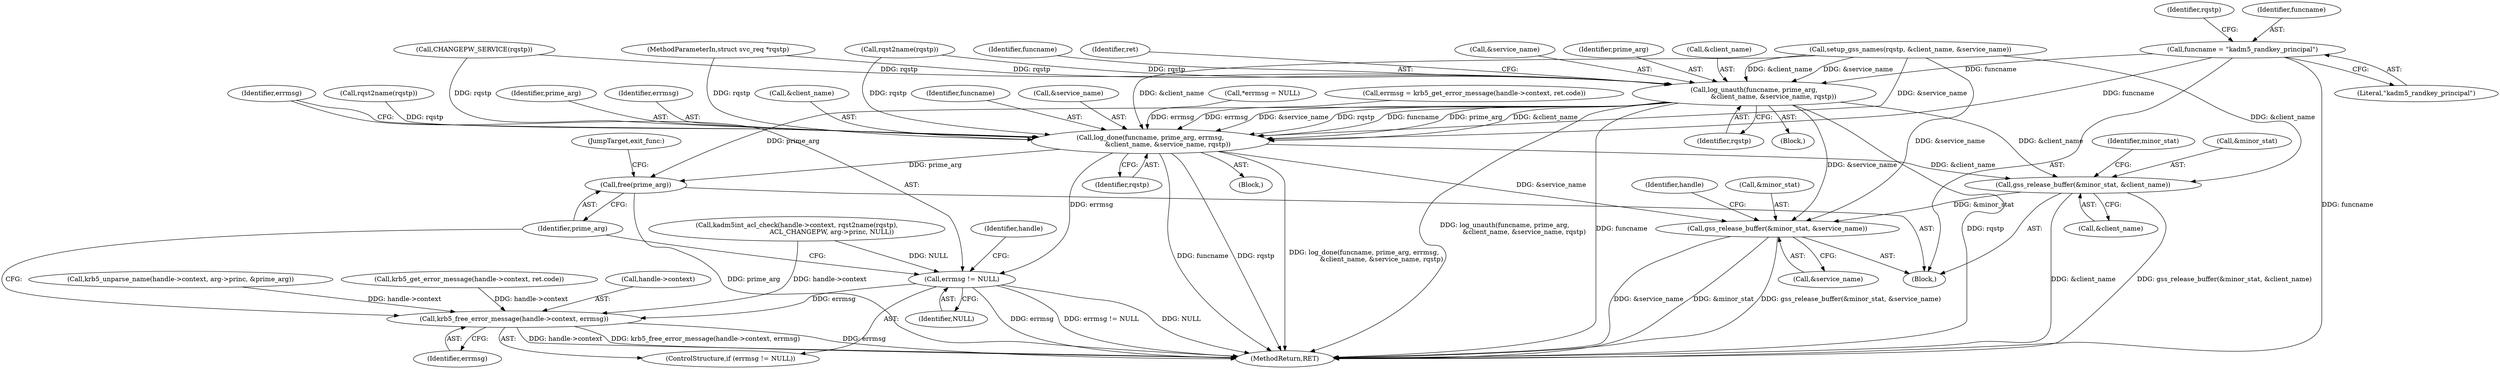 digraph "0_krb5_83ed75feba32e46f736fcce0d96a0445f29b96c2_1@API" {
"1000157" [label="(Call,funcname = \"kadm5_randkey_principal\")"];
"1000270" [label="(Call,log_unauth(funcname, prime_arg,\n                   &client_name, &service_name, rqstp))"];
"1000322" [label="(Call,log_done(funcname, prime_arg, errmsg,\n                 &client_name, &service_name, rqstp))"];
"1000332" [label="(Call,errmsg != NULL)"];
"1000335" [label="(Call,krb5_free_error_message(handle->context, errmsg))"];
"1000340" [label="(Call,free(prime_arg))"];
"1000343" [label="(Call,gss_release_buffer(&minor_stat, &client_name))"];
"1000348" [label="(Call,gss_release_buffer(&minor_stat, &service_name))"];
"1000331" [label="(ControlStructure,if (errmsg != NULL))"];
"1000273" [label="(Call,&client_name)"];
"1000230" [label="(Call,CHANGEPW_SERVICE(rqstp))"];
"1000354" [label="(Identifier,handle)"];
"1000343" [label="(Call,gss_release_buffer(&minor_stat, &client_name))"];
"1000335" [label="(Call,krb5_free_error_message(handle->context, errmsg))"];
"1000163" [label="(Identifier,rqstp)"];
"1000358" [label="(MethodReturn,RET)"];
"1000102" [label="(MethodParameterIn,struct svc_req *rqstp)"];
"1000324" [label="(Identifier,prime_arg)"];
"1000232" [label="(Call,kadm5int_acl_check(handle->context, rqst2name(rqstp),\n                                  ACL_CHANGEPW, arg->princ, NULL))"];
"1000342" [label="(JumpTarget,exit_func:)"];
"1000337" [label="(Identifier,handle)"];
"1000159" [label="(Literal,\"kadm5_randkey_principal\")"];
"1000351" [label="(Call,&service_name)"];
"1000344" [label="(Call,&minor_stat)"];
"1000277" [label="(Identifier,rqstp)"];
"1000315" [label="(Call,krb5_get_error_message(handle->context, ret.code))"];
"1000271" [label="(Identifier,funcname)"];
"1000336" [label="(Call,handle->context)"];
"1000346" [label="(Call,&client_name)"];
"1000158" [label="(Identifier,funcname)"];
"1000325" [label="(Identifier,errmsg)"];
"1000280" [label="(Identifier,ret)"];
"1000348" [label="(Call,gss_release_buffer(&minor_stat, &service_name))"];
"1000275" [label="(Call,&service_name)"];
"1000340" [label="(Call,free(prime_arg))"];
"1000162" [label="(Call,setup_gss_names(rqstp, &client_name, &service_name))"];
"1000339" [label="(Identifier,errmsg)"];
"1000306" [label="(Block,)"];
"1000272" [label="(Identifier,prime_arg)"];
"1000269" [label="(Block,)"];
"1000334" [label="(Identifier,NULL)"];
"1000349" [label="(Call,&minor_stat)"];
"1000323" [label="(Identifier,funcname)"];
"1000196" [label="(Call,rqst2name(rqstp))"];
"1000341" [label="(Identifier,prime_arg)"];
"1000236" [label="(Call,rqst2name(rqstp))"];
"1000103" [label="(Block,)"];
"1000157" [label="(Call,funcname = \"kadm5_randkey_principal\")"];
"1000177" [label="(Call,krb5_unparse_name(handle->context, arg->princ, &prime_arg))"];
"1000322" [label="(Call,log_done(funcname, prime_arg, errmsg,\n                 &client_name, &service_name, rqstp))"];
"1000326" [label="(Call,&client_name)"];
"1000313" [label="(Call,errmsg = krb5_get_error_message(handle->context, ret.code))"];
"1000350" [label="(Identifier,minor_stat)"];
"1000330" [label="(Identifier,rqstp)"];
"1000332" [label="(Call,errmsg != NULL)"];
"1000333" [label="(Identifier,errmsg)"];
"1000328" [label="(Call,&service_name)"];
"1000270" [label="(Call,log_unauth(funcname, prime_arg,\n                   &client_name, &service_name, rqstp))"];
"1000120" [label="(Call,*errmsg = NULL)"];
"1000157" -> "1000103"  [label="AST: "];
"1000157" -> "1000159"  [label="CFG: "];
"1000158" -> "1000157"  [label="AST: "];
"1000159" -> "1000157"  [label="AST: "];
"1000163" -> "1000157"  [label="CFG: "];
"1000157" -> "1000358"  [label="DDG: funcname"];
"1000157" -> "1000270"  [label="DDG: funcname"];
"1000157" -> "1000322"  [label="DDG: funcname"];
"1000270" -> "1000269"  [label="AST: "];
"1000270" -> "1000277"  [label="CFG: "];
"1000271" -> "1000270"  [label="AST: "];
"1000272" -> "1000270"  [label="AST: "];
"1000273" -> "1000270"  [label="AST: "];
"1000275" -> "1000270"  [label="AST: "];
"1000277" -> "1000270"  [label="AST: "];
"1000280" -> "1000270"  [label="CFG: "];
"1000270" -> "1000358"  [label="DDG: rqstp"];
"1000270" -> "1000358"  [label="DDG: log_unauth(funcname, prime_arg,\n                   &client_name, &service_name, rqstp)"];
"1000270" -> "1000358"  [label="DDG: funcname"];
"1000162" -> "1000270"  [label="DDG: &client_name"];
"1000162" -> "1000270"  [label="DDG: &service_name"];
"1000236" -> "1000270"  [label="DDG: rqstp"];
"1000230" -> "1000270"  [label="DDG: rqstp"];
"1000102" -> "1000270"  [label="DDG: rqstp"];
"1000270" -> "1000322"  [label="DDG: funcname"];
"1000270" -> "1000322"  [label="DDG: prime_arg"];
"1000270" -> "1000322"  [label="DDG: &client_name"];
"1000270" -> "1000322"  [label="DDG: &service_name"];
"1000270" -> "1000322"  [label="DDG: rqstp"];
"1000270" -> "1000340"  [label="DDG: prime_arg"];
"1000270" -> "1000343"  [label="DDG: &client_name"];
"1000270" -> "1000348"  [label="DDG: &service_name"];
"1000322" -> "1000306"  [label="AST: "];
"1000322" -> "1000330"  [label="CFG: "];
"1000323" -> "1000322"  [label="AST: "];
"1000324" -> "1000322"  [label="AST: "];
"1000325" -> "1000322"  [label="AST: "];
"1000326" -> "1000322"  [label="AST: "];
"1000328" -> "1000322"  [label="AST: "];
"1000330" -> "1000322"  [label="AST: "];
"1000333" -> "1000322"  [label="CFG: "];
"1000322" -> "1000358"  [label="DDG: rqstp"];
"1000322" -> "1000358"  [label="DDG: log_done(funcname, prime_arg, errmsg,\n                 &client_name, &service_name, rqstp)"];
"1000322" -> "1000358"  [label="DDG: funcname"];
"1000120" -> "1000322"  [label="DDG: errmsg"];
"1000313" -> "1000322"  [label="DDG: errmsg"];
"1000162" -> "1000322"  [label="DDG: &client_name"];
"1000162" -> "1000322"  [label="DDG: &service_name"];
"1000236" -> "1000322"  [label="DDG: rqstp"];
"1000230" -> "1000322"  [label="DDG: rqstp"];
"1000196" -> "1000322"  [label="DDG: rqstp"];
"1000102" -> "1000322"  [label="DDG: rqstp"];
"1000322" -> "1000332"  [label="DDG: errmsg"];
"1000322" -> "1000340"  [label="DDG: prime_arg"];
"1000322" -> "1000343"  [label="DDG: &client_name"];
"1000322" -> "1000348"  [label="DDG: &service_name"];
"1000332" -> "1000331"  [label="AST: "];
"1000332" -> "1000334"  [label="CFG: "];
"1000333" -> "1000332"  [label="AST: "];
"1000334" -> "1000332"  [label="AST: "];
"1000337" -> "1000332"  [label="CFG: "];
"1000341" -> "1000332"  [label="CFG: "];
"1000332" -> "1000358"  [label="DDG: NULL"];
"1000332" -> "1000358"  [label="DDG: errmsg"];
"1000332" -> "1000358"  [label="DDG: errmsg != NULL"];
"1000232" -> "1000332"  [label="DDG: NULL"];
"1000332" -> "1000335"  [label="DDG: errmsg"];
"1000335" -> "1000331"  [label="AST: "];
"1000335" -> "1000339"  [label="CFG: "];
"1000336" -> "1000335"  [label="AST: "];
"1000339" -> "1000335"  [label="AST: "];
"1000341" -> "1000335"  [label="CFG: "];
"1000335" -> "1000358"  [label="DDG: errmsg"];
"1000335" -> "1000358"  [label="DDG: handle->context"];
"1000335" -> "1000358"  [label="DDG: krb5_free_error_message(handle->context, errmsg)"];
"1000177" -> "1000335"  [label="DDG: handle->context"];
"1000232" -> "1000335"  [label="DDG: handle->context"];
"1000315" -> "1000335"  [label="DDG: handle->context"];
"1000340" -> "1000103"  [label="AST: "];
"1000340" -> "1000341"  [label="CFG: "];
"1000341" -> "1000340"  [label="AST: "];
"1000342" -> "1000340"  [label="CFG: "];
"1000340" -> "1000358"  [label="DDG: prime_arg"];
"1000343" -> "1000103"  [label="AST: "];
"1000343" -> "1000346"  [label="CFG: "];
"1000344" -> "1000343"  [label="AST: "];
"1000346" -> "1000343"  [label="AST: "];
"1000350" -> "1000343"  [label="CFG: "];
"1000343" -> "1000358"  [label="DDG: gss_release_buffer(&minor_stat, &client_name)"];
"1000343" -> "1000358"  [label="DDG: &client_name"];
"1000162" -> "1000343"  [label="DDG: &client_name"];
"1000343" -> "1000348"  [label="DDG: &minor_stat"];
"1000348" -> "1000103"  [label="AST: "];
"1000348" -> "1000351"  [label="CFG: "];
"1000349" -> "1000348"  [label="AST: "];
"1000351" -> "1000348"  [label="AST: "];
"1000354" -> "1000348"  [label="CFG: "];
"1000348" -> "1000358"  [label="DDG: &service_name"];
"1000348" -> "1000358"  [label="DDG: &minor_stat"];
"1000348" -> "1000358"  [label="DDG: gss_release_buffer(&minor_stat, &service_name)"];
"1000162" -> "1000348"  [label="DDG: &service_name"];
}
